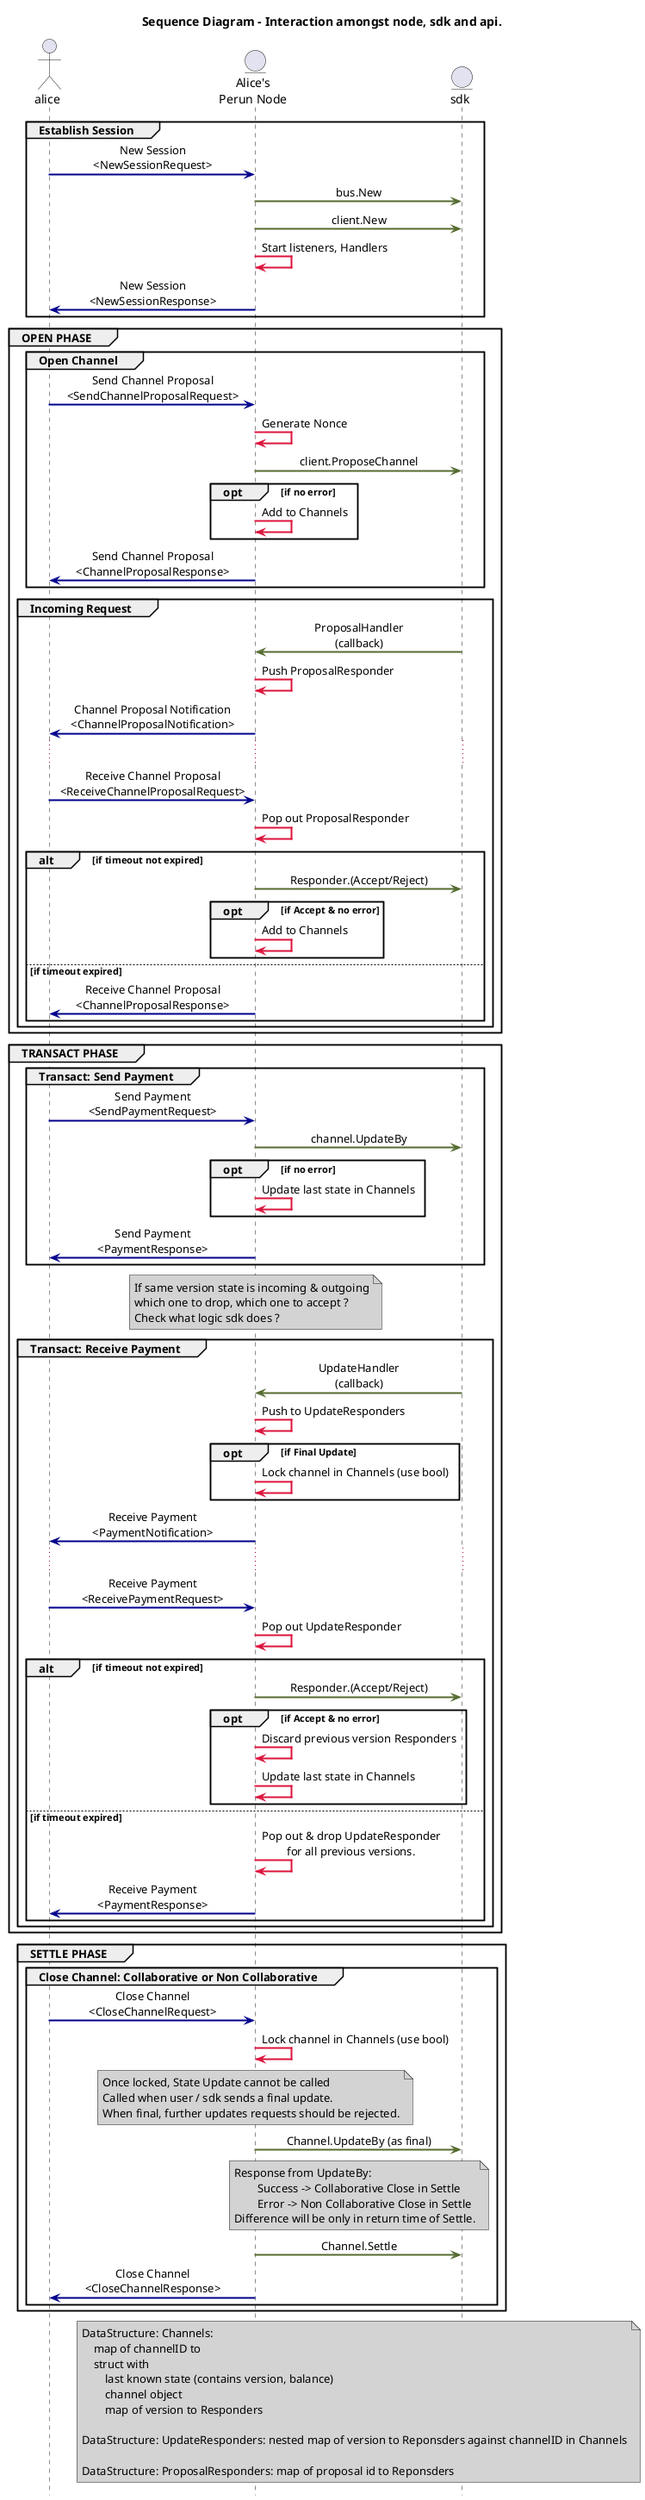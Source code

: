 @startuml seq_node_sdk_api
Title Sequence Diagram - Interaction amongst node, sdk and api.

actor alice
entity "Alice's\nPerun Node" as alice_node
entity sdk


skinparam sequence {
    messageAlign center
    ArrowThickness 2
    BoxBorderColor Sienna
    BoxBackgroundColor SeaShell
    GroupBodyBackgroundColor transparent
    NoteTextAlignment center
    DefaultTextAlignment center
}
hide footbox

group Establish Session
alice [#DarkBlue]-> alice_node:New Session\n<NewSessionRequest>
alice_node [#DarkOliveGreen]-> sdk:bus.New
alice_node [#DarkOliveGreen]-> sdk:client.New
alice_node [#Crimson]-> alice_node:Start listeners, Handlers
alice <-[#DarkBlue] alice_node:New Session\n<NewSessionResponse>
'group
end

group OPEN PHASE
group Open Channel
alice [#DarkBlue]-> alice_node: Send Channel Proposal\n<SendChannelProposalRequest>
alice_node [#Crimson]-> alice_node: Generate Nonce
alice_node [#DarkOliveGreen]-> sdk: client.ProposeChannel
opt if no error
alice_node [#Crimson]-> alice_node: Add to Channels
'if
end
alice <-[#DarkBlue] alice_node: Send Channel Proposal\n<ChannelProposalResponse>
'group
end

group Incoming Request
alice_node <-[#DarkOliveGreen] sdk: ProposalHandler\n(callback)
alice_node [#Crimson]-> alice_node: Push ProposalResponder
alice <-[#DarkBlue] alice_node: Channel Proposal Notification\n<ChannelProposalNotification>
...
alice [#DarkBlue]-> alice_node: Receive Channel Proposal\n<ReceiveChannelProposalRequest>
alice_node [#Crimson]-> alice_node: Pop out ProposalResponder
alt if timeout not expired
alice_node [#DarkOliveGreen]-> sdk: Responder.(Accept/Reject)
opt if Accept & no error
alice_node [#Crimson]-> alice_node: Add to Channels
'if
end
else if timeout expired
alice <-[#DarkBlue] alice_node: Receive Channel Proposal\n<ChannelProposalResponse>
'if
end
'group
end
'group
end

group TRANSACT PHASE
group Transact: Send Payment
alice [#DarkBlue]-> alice_node: Send Payment\n<SendPaymentRequest>
alice_node [#DarkOliveGreen]-> sdk: channel.UpdateBy
opt if no error
alice_node [#Crimson]-> alice_node: Update last state in Channels
'if
end
alice <-[#DarkBlue] alice_node: Send Payment\n<PaymentResponse>
'group
end

Note over alice_node #LightGray
If same version state is incoming & outgoing
which one to drop, which one to accept ?
Check what logic sdk does ?
endnote

group Transact: Receive Payment
alice_node <-[#DarkOliveGreen] sdk: UpdateHandler\n(callback)
alice_node [#Crimson]-> alice_node: Push to UpdateResponders
opt if Final Update
alice_node [#Crimson]-> alice_node: Lock channel in Channels (use bool)
'if
end
alice <-[#DarkBlue] alice_node: Receive Payment\n<PaymentNotification>
...
alice [#DarkBlue]-> alice_node: Receive Payment\n<ReceivePaymentRequest>
alice_node [#Crimson]-> alice_node: Pop out UpdateResponder
alt if timeout not expired
alice_node [#DarkOliveGreen]-> sdk: Responder.(Accept/Reject)
opt if Accept & no error
alice_node [#Crimson]-> alice_node: Discard previous version Responders
alice_node [#Crimson]-> alice_node: Update last state in Channels
'if
end
else if timeout expired
alice_node [#Crimson]-> alice_node: Pop out & drop UpdateResponder\nfor all previous versions.
alice <-[#DarkBlue] alice_node: Receive Payment\n<PaymentResponse>
'alt
end
'group
end
'group
end

group SETTLE PHASE
group Close Channel: Collaborative or Non Collaborative
alice [#DarkBlue]-> alice_node: Close Channel\n<CloseChannelRequest>
alice_node [#Crimson]-> alice_node: Lock channel in Channels (use bool)
Note over alice_node #LightGray
Once locked, State Update cannot be called
Called when user / sdk sends a final update.
When final, further updates requests should be rejected.
endnote
alice_node [#DarkOliveGreen]-> sdk: Channel.UpdateBy (as final)
Note over alice_node, sdk #LightGray
Response from UpdateBy:
        Success -> Collaborative Close in Settle
        Error -> Non Collaborative Close in Settle
Difference will be only in return time of Settle.
endnote
alice_node [#DarkOliveGreen]-> sdk: Channel.Settle
alice <-[#DarkBlue] alice_node: Close Channel\n<CloseChannelResponse>
'group
end
'group
end




' group Channel Dispute: Invalid State Registered
' blockchain <-[#Crimson] bob_node: State Register (Invalid)
' alice_node <-[#Fuchsia] blockchain: State Registered
' alice_node [#Fuchsia]-> alice_node: Invalid State Registered
' alice_node [#Crimson]-> blockchain: State Register (Latest)
' alice_node <[#Fuchsia]- blockchain: State Registered
' blockchain [#Fuchsia]-> bob_node: State Registered
' ...
' Note over blockchain
' Channel Timeout
' endnote
' ...
' alice_node [#Crimson]-> blockchain: Settle
' alice_node [#Crimson]-> blockchain: Withdraw Funds
' blockchain <-[#Crimson] bob_node: Withdraw Funds
' alice <-[#DarkBlue] alice_node: Channel Closed\n<ChannelClosedNotification>
' 'group
' end
' 'group
' end

Note over alice_node, sdk #LightGrey
DataStructure: Channels:
    map of channelID to
    struct with
        last known state (contains version, balance)
        channel object
        map of version to Responders

DataStructure: UpdateResponders: nested map of version to Reponsders against channelID in Channels

DataStructure: ProposalResponders: map of proposal id to Reponsders
endnote

@enduml
